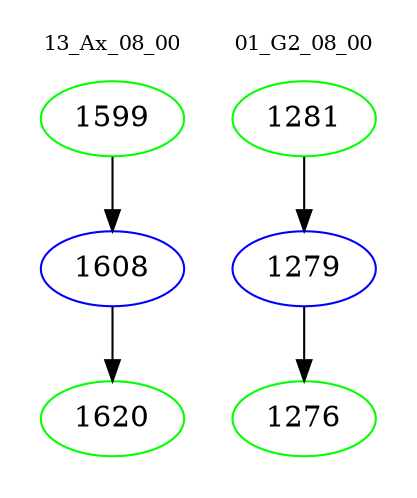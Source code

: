 digraph{
subgraph cluster_0 {
color = white
label = "13_Ax_08_00";
fontsize=10;
T0_1599 [label="1599", color="green"]
T0_1599 -> T0_1608 [color="black"]
T0_1608 [label="1608", color="blue"]
T0_1608 -> T0_1620 [color="black"]
T0_1620 [label="1620", color="green"]
}
subgraph cluster_1 {
color = white
label = "01_G2_08_00";
fontsize=10;
T1_1281 [label="1281", color="green"]
T1_1281 -> T1_1279 [color="black"]
T1_1279 [label="1279", color="blue"]
T1_1279 -> T1_1276 [color="black"]
T1_1276 [label="1276", color="green"]
}
}
